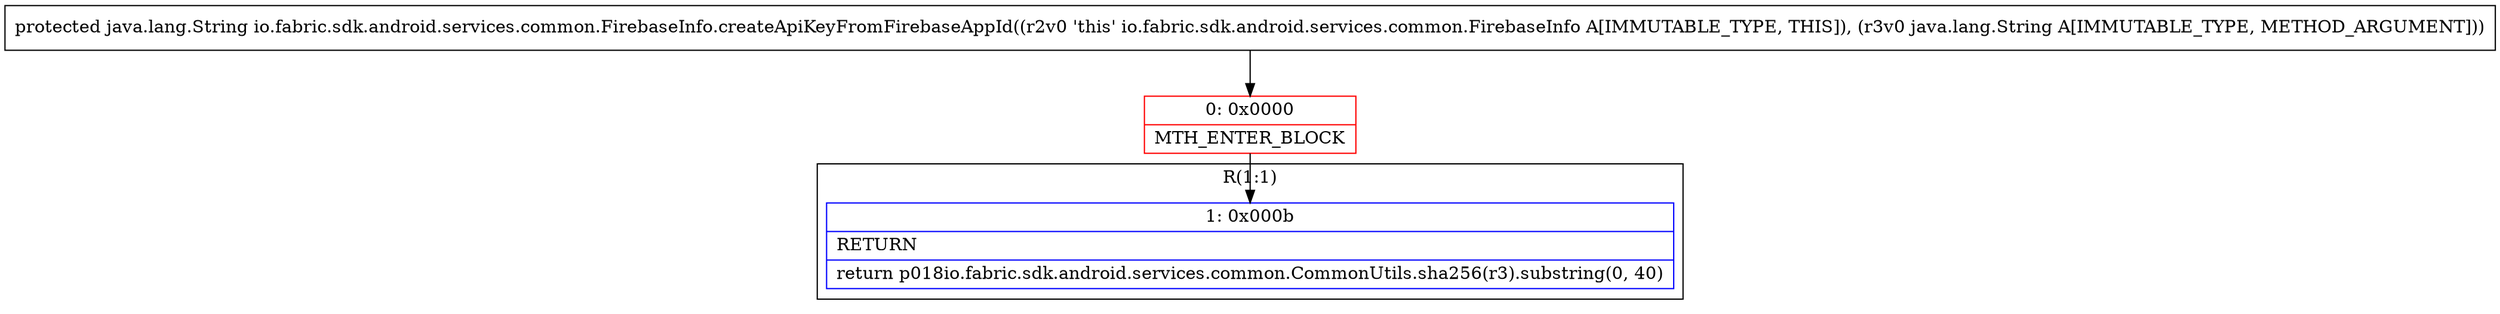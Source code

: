digraph "CFG forio.fabric.sdk.android.services.common.FirebaseInfo.createApiKeyFromFirebaseAppId(Ljava\/lang\/String;)Ljava\/lang\/String;" {
subgraph cluster_Region_1288233951 {
label = "R(1:1)";
node [shape=record,color=blue];
Node_1 [shape=record,label="{1\:\ 0x000b|RETURN\l|return p018io.fabric.sdk.android.services.common.CommonUtils.sha256(r3).substring(0, 40)\l}"];
}
Node_0 [shape=record,color=red,label="{0\:\ 0x0000|MTH_ENTER_BLOCK\l}"];
MethodNode[shape=record,label="{protected java.lang.String io.fabric.sdk.android.services.common.FirebaseInfo.createApiKeyFromFirebaseAppId((r2v0 'this' io.fabric.sdk.android.services.common.FirebaseInfo A[IMMUTABLE_TYPE, THIS]), (r3v0 java.lang.String A[IMMUTABLE_TYPE, METHOD_ARGUMENT])) }"];
MethodNode -> Node_0;
Node_0 -> Node_1;
}

